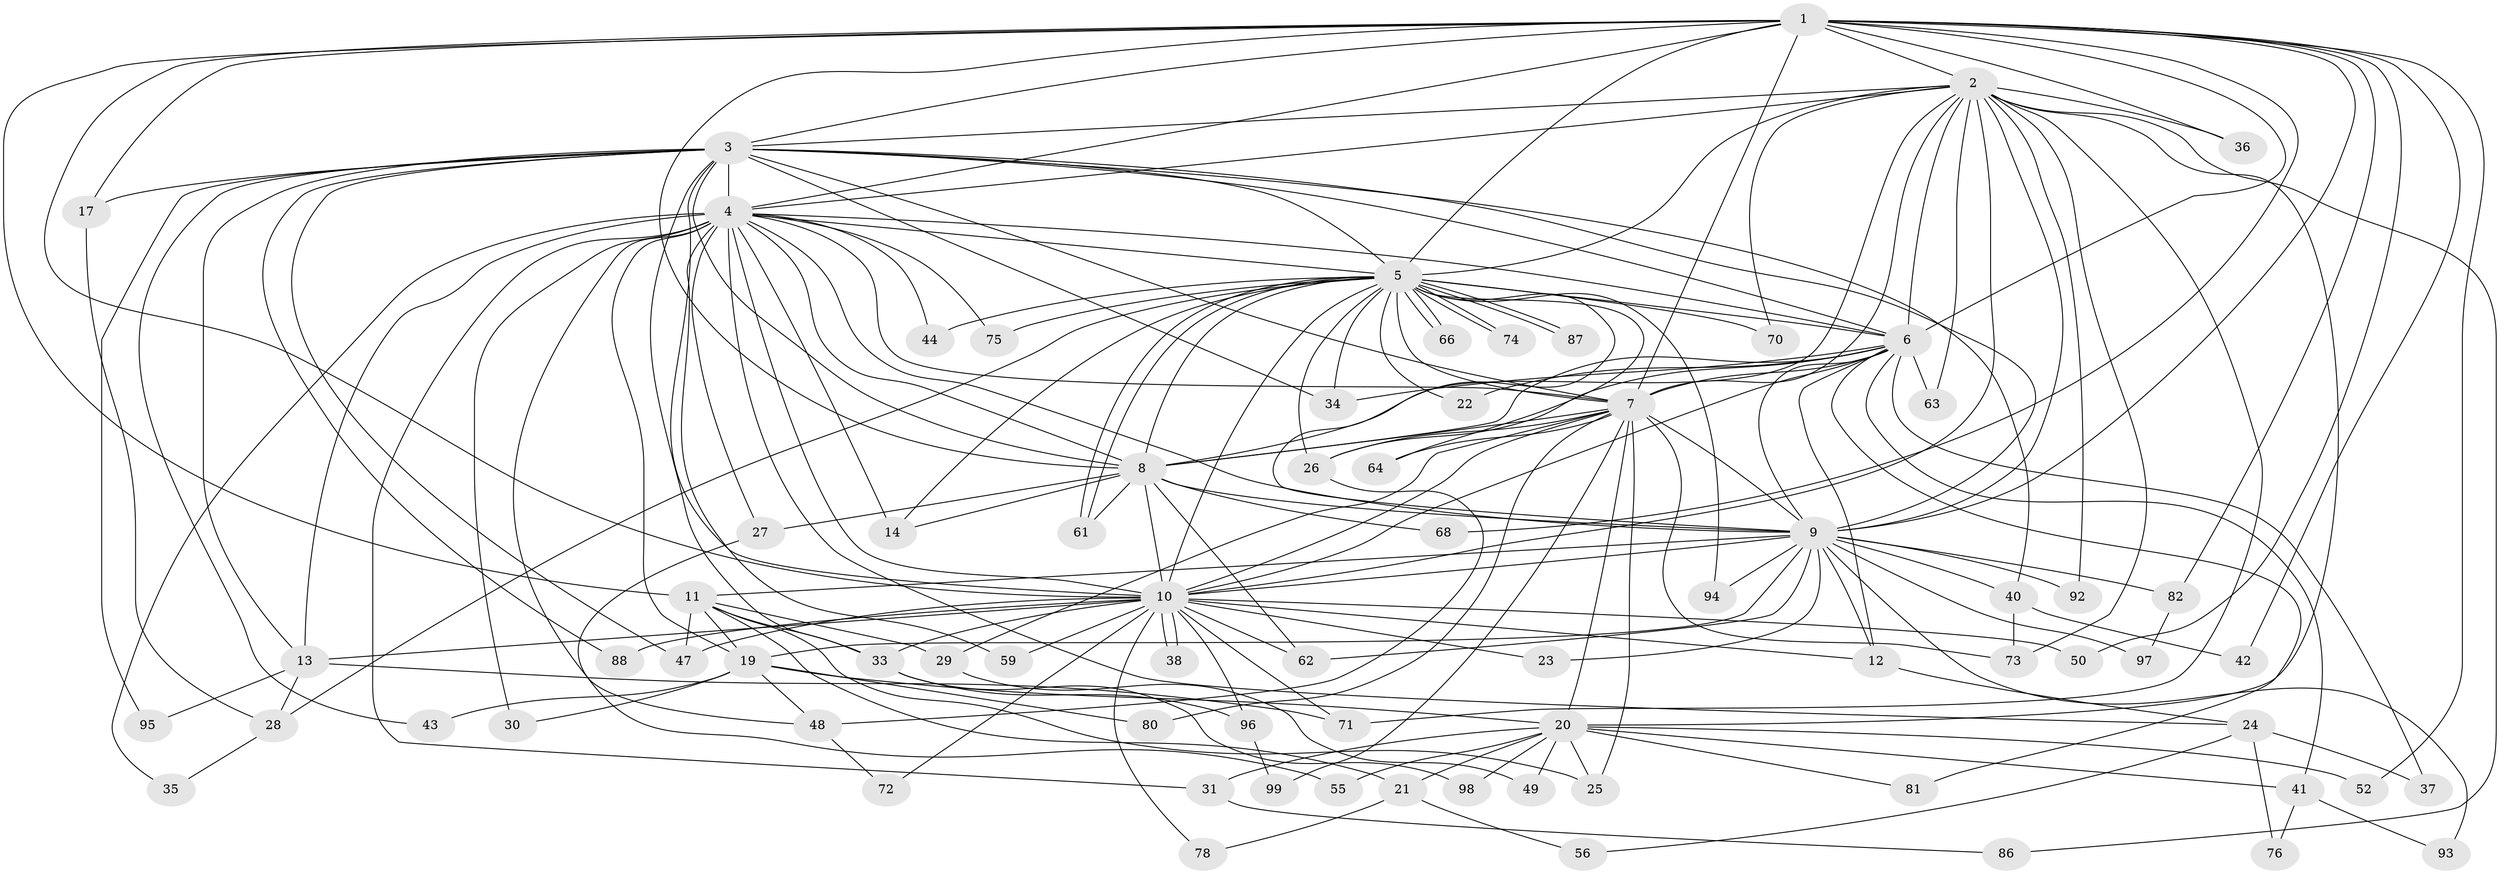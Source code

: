 // original degree distribution, {17: 0.01, 18: 0.03, 19: 0.01, 25: 0.02, 29: 0.01, 13: 0.01, 22: 0.01, 8: 0.01, 4: 0.09, 5: 0.02, 3: 0.18, 2: 0.57, 6: 0.02, 12: 0.01}
// Generated by graph-tools (version 1.1) at 2025/38/02/21/25 10:38:52]
// undirected, 75 vertices, 191 edges
graph export_dot {
graph [start="1"]
  node [color=gray90,style=filled];
  1 [super="+18"];
  2 [super="+15"];
  3 [super="+83"];
  4 [super="+69"];
  5 [super="+53"];
  6 [super="+54"];
  7 [super="+46"];
  8 [super="+67"];
  9 [super="+45"];
  10 [super="+16"];
  11 [super="+60"];
  12;
  13 [super="+51"];
  14 [super="+91"];
  17 [super="+57"];
  19 [super="+39"];
  20 [super="+58"];
  21;
  22;
  23;
  24 [super="+77"];
  25 [super="+79"];
  26 [super="+32"];
  27;
  28;
  29;
  30;
  31;
  33 [super="+65"];
  34;
  35;
  36;
  37;
  38;
  40;
  41;
  42;
  43;
  44;
  47 [super="+90"];
  48 [super="+85"];
  49;
  50;
  52;
  55;
  56;
  59;
  61 [super="+100"];
  62;
  63;
  64;
  66;
  68;
  70;
  71 [super="+89"];
  72;
  73 [super="+84"];
  74;
  75;
  76;
  78;
  80;
  81;
  82;
  86;
  87;
  88;
  92;
  93;
  94;
  95;
  96;
  97;
  98;
  99;
  1 -- 2;
  1 -- 3;
  1 -- 4;
  1 -- 5 [weight=2];
  1 -- 6;
  1 -- 7;
  1 -- 8;
  1 -- 9;
  1 -- 10;
  1 -- 11;
  1 -- 17;
  1 -- 36;
  1 -- 42;
  1 -- 50;
  1 -- 52;
  1 -- 82;
  1 -- 68;
  2 -- 3;
  2 -- 4;
  2 -- 5;
  2 -- 6;
  2 -- 7;
  2 -- 8;
  2 -- 9 [weight=2];
  2 -- 10;
  2 -- 20;
  2 -- 36;
  2 -- 63;
  2 -- 70;
  2 -- 73;
  2 -- 86;
  2 -- 92;
  2 -- 71;
  3 -- 4;
  3 -- 5;
  3 -- 6 [weight=2];
  3 -- 7;
  3 -- 8;
  3 -- 9;
  3 -- 10;
  3 -- 13;
  3 -- 17;
  3 -- 33;
  3 -- 40;
  3 -- 43;
  3 -- 47;
  3 -- 88;
  3 -- 95;
  3 -- 34;
  4 -- 5 [weight=2];
  4 -- 6;
  4 -- 7;
  4 -- 8;
  4 -- 9;
  4 -- 10;
  4 -- 14;
  4 -- 19 [weight=2];
  4 -- 24 [weight=2];
  4 -- 27;
  4 -- 30;
  4 -- 31;
  4 -- 35;
  4 -- 44;
  4 -- 59;
  4 -- 75;
  4 -- 13 [weight=2];
  4 -- 48;
  5 -- 6;
  5 -- 7;
  5 -- 8;
  5 -- 9;
  5 -- 10;
  5 -- 14;
  5 -- 22;
  5 -- 26;
  5 -- 28;
  5 -- 34;
  5 -- 44;
  5 -- 61;
  5 -- 61;
  5 -- 64;
  5 -- 66;
  5 -- 66;
  5 -- 70;
  5 -- 74;
  5 -- 74;
  5 -- 75;
  5 -- 87;
  5 -- 87;
  5 -- 94;
  6 -- 7;
  6 -- 8;
  6 -- 9;
  6 -- 10;
  6 -- 12;
  6 -- 22;
  6 -- 34;
  6 -- 37;
  6 -- 41;
  6 -- 63;
  6 -- 81;
  6 -- 26;
  7 -- 8;
  7 -- 9 [weight=2];
  7 -- 10;
  7 -- 25;
  7 -- 26;
  7 -- 29;
  7 -- 64;
  7 -- 80;
  7 -- 99;
  7 -- 20;
  7 -- 73;
  8 -- 9;
  8 -- 10;
  8 -- 27;
  8 -- 68;
  8 -- 61;
  8 -- 62;
  8 -- 14;
  9 -- 10;
  9 -- 11;
  9 -- 19;
  9 -- 23;
  9 -- 40;
  9 -- 62;
  9 -- 82;
  9 -- 92;
  9 -- 93;
  9 -- 94;
  9 -- 97;
  9 -- 12;
  10 -- 12;
  10 -- 13;
  10 -- 23;
  10 -- 38;
  10 -- 38;
  10 -- 50;
  10 -- 59;
  10 -- 62;
  10 -- 71;
  10 -- 72;
  10 -- 78;
  10 -- 88;
  10 -- 96;
  10 -- 47;
  10 -- 33;
  11 -- 21;
  11 -- 25;
  11 -- 29;
  11 -- 33;
  11 -- 19;
  11 -- 47;
  12 -- 24;
  13 -- 28;
  13 -- 95;
  13 -- 71;
  17 -- 28;
  19 -- 20;
  19 -- 30;
  19 -- 43;
  19 -- 48;
  19 -- 80;
  20 -- 21;
  20 -- 31;
  20 -- 41;
  20 -- 49;
  20 -- 52;
  20 -- 55;
  20 -- 81;
  20 -- 98;
  20 -- 25;
  21 -- 56;
  21 -- 78;
  24 -- 37;
  24 -- 56;
  24 -- 76;
  26 -- 48;
  27 -- 55;
  28 -- 35;
  29 -- 49;
  31 -- 86;
  33 -- 96;
  33 -- 98;
  40 -- 42;
  40 -- 73;
  41 -- 76;
  41 -- 93;
  48 -- 72;
  82 -- 97;
  96 -- 99;
}
